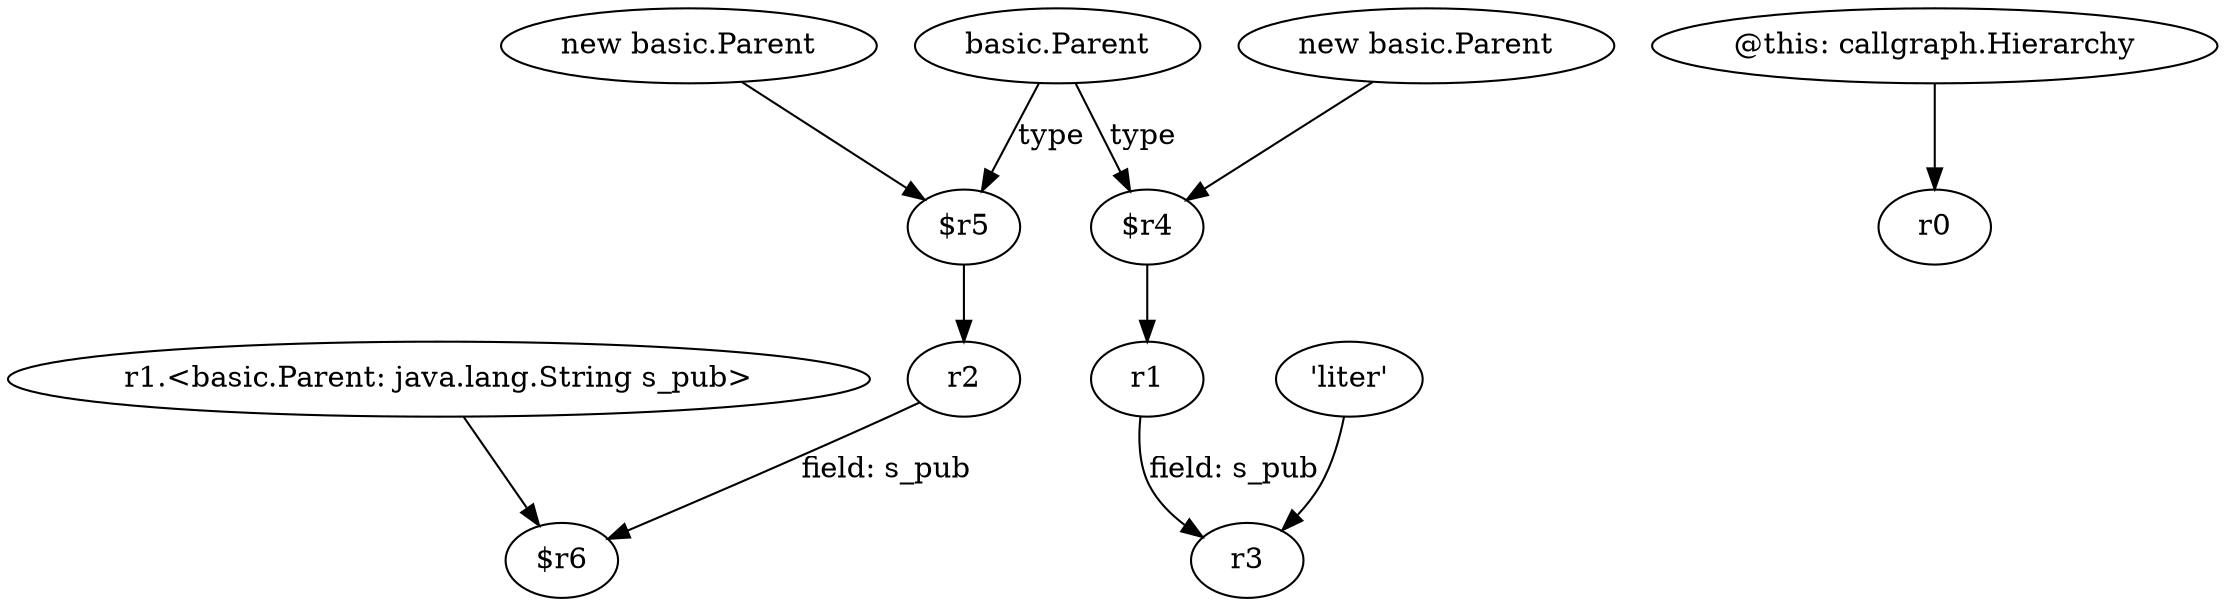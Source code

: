digraph g {
0[label="basic.Parent"]
1[label="$r5"]
0->1[label="type"]
2[label="r1"]
3[label="r3"]
2->3[label="field: s_pub"]
4[label="'liter'"]
4->3[label=""]
5[label="$r4"]
0->5[label="type"]
6[label="new basic.Parent"]
6->1[label=""]
7[label="new basic.Parent"]
7->5[label=""]
5->2[label=""]
8[label="r2"]
9[label="$r6"]
8->9[label="field: s_pub"]
1->8[label=""]
10[label="r1.<basic.Parent: java.lang.String s_pub>"]
10->9[label=""]
11[label="@this: callgraph.Hierarchy"]
12[label="r0"]
11->12[label=""]
}